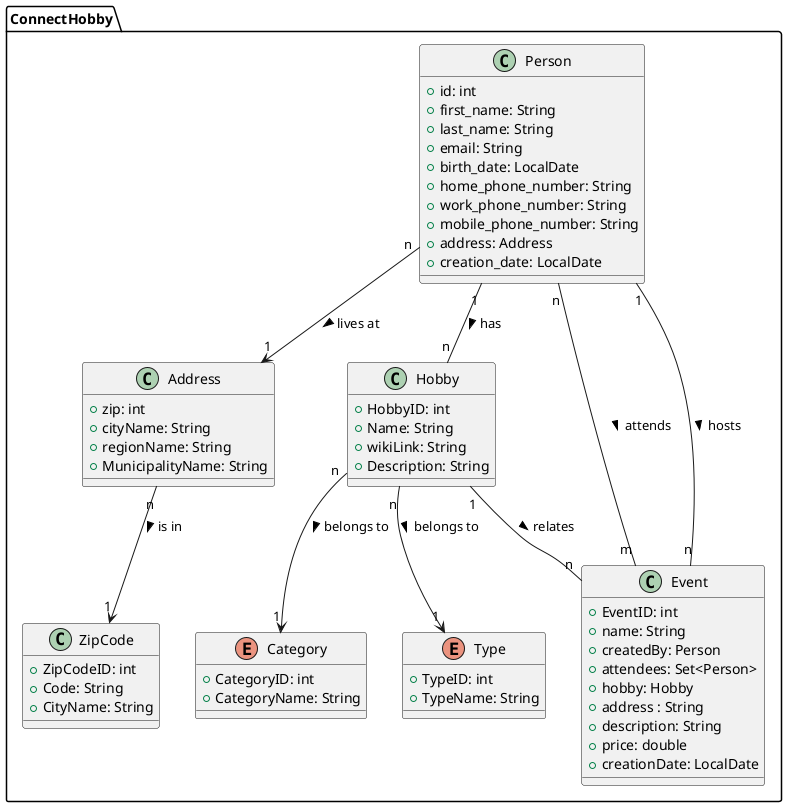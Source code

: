 @startuml
package ConnectHobby {
  class Person {
     + id: int
     + first_name: String
     + last_name: String
     + email: String
     + birth_date: LocalDate
     + home_phone_number: String
     + work_phone_number: String
     + mobile_phone_number: String
     + address: Address
     + creation_date: LocalDate


  }

  class Address {
     + zip: int
     + cityName: String
     + regionName: String
     + MunicipalityName: String
  }

  class ZipCode {
     + ZipCodeID: int
     + Code: String
     + CityName: String
  }

  class Hobby {
     + HobbyID: int
     + Name: String
     + wikiLink: String
     + Description: String
  }

  enum Category {
     + CategoryID: int
     + CategoryName: String
  }

  enum Type {
     + TypeID: int
     + TypeName: String
  }

  class Event {
     + EventID: int
     + name: String
     + createdBy: Person
     + attendees: Set<Person>
     + hobby: Hobby
     + address : String
     + description: String
     + price: double
     + creationDate: LocalDate

  }


  Person "n" --> "1" Address : lives at >
  Address "n" --> "1" ZipCode : is in >
  Person "1" -- "n" Hobby : has >
  Hobby "n" --> "1" Category : belongs to >
  Hobby "n" --> "1" Type : belongs to >
  Person "n" -- "m" Event : attends >
  Person "1" -- "n" Event : hosts >
  Hobby "1" -- "n" Event : relates >
}
@enduml

